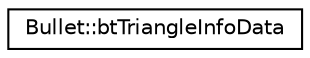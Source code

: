 digraph "Graphical Class Hierarchy"
{
  edge [fontname="Helvetica",fontsize="10",labelfontname="Helvetica",labelfontsize="10"];
  node [fontname="Helvetica",fontsize="10",shape=record];
  rankdir="LR";
  Node1 [label="Bullet::btTriangleInfoData",height=0.2,width=0.4,color="black", fillcolor="white", style="filled",URL="$class_bullet_1_1bt_triangle_info_data.html"];
}

